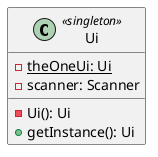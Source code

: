 @startuml
'https://plantuml.com/class-diagram

class Ui << singleton >> {
- {static} theOneUi: Ui
- scanner: Scanner
- Ui(): Ui
+ getInstance(): Ui
}
@enduml